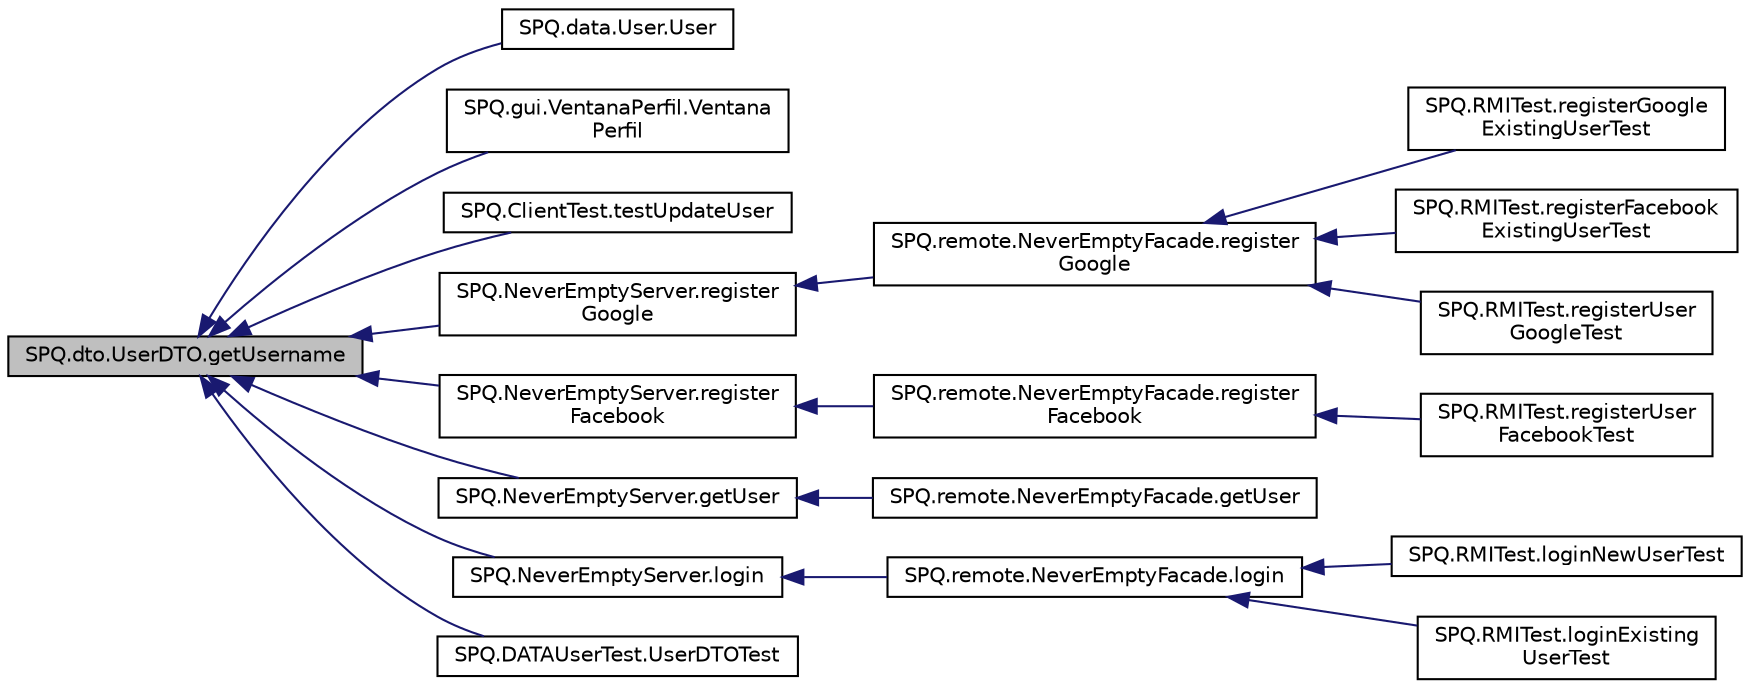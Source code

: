 digraph "SPQ.dto.UserDTO.getUsername"
{
  edge [fontname="Helvetica",fontsize="10",labelfontname="Helvetica",labelfontsize="10"];
  node [fontname="Helvetica",fontsize="10",shape=record];
  rankdir="LR";
  Node117 [label="SPQ.dto.UserDTO.getUsername",height=0.2,width=0.4,color="black", fillcolor="grey75", style="filled", fontcolor="black"];
  Node117 -> Node118 [dir="back",color="midnightblue",fontsize="10",style="solid",fontname="Helvetica"];
  Node118 [label="SPQ.data.User.User",height=0.2,width=0.4,color="black", fillcolor="white", style="filled",URL="$class_s_p_q_1_1data_1_1_user.html#af8e381901a649027950a0b0f8b22a235"];
  Node117 -> Node119 [dir="back",color="midnightblue",fontsize="10",style="solid",fontname="Helvetica"];
  Node119 [label="SPQ.gui.VentanaPerfil.Ventana\lPerfil",height=0.2,width=0.4,color="black", fillcolor="white", style="filled",URL="$class_s_p_q_1_1gui_1_1_ventana_perfil.html#a16166538d7497a79cdc1e383ae852ac1"];
  Node117 -> Node120 [dir="back",color="midnightblue",fontsize="10",style="solid",fontname="Helvetica"];
  Node120 [label="SPQ.ClientTest.testUpdateUser",height=0.2,width=0.4,color="black", fillcolor="white", style="filled",URL="$class_s_p_q_1_1_client_test.html#ab6d14403cd66b3b0ab32f8022902588f"];
  Node117 -> Node121 [dir="back",color="midnightblue",fontsize="10",style="solid",fontname="Helvetica"];
  Node121 [label="SPQ.NeverEmptyServer.register\lGoogle",height=0.2,width=0.4,color="black", fillcolor="white", style="filled",URL="$class_s_p_q_1_1_never_empty_server.html#ac97355451c02fc378cb5d8f33f442ce6"];
  Node121 -> Node122 [dir="back",color="midnightblue",fontsize="10",style="solid",fontname="Helvetica"];
  Node122 [label="SPQ.remote.NeverEmptyFacade.register\lGoogle",height=0.2,width=0.4,color="black", fillcolor="white", style="filled",URL="$class_s_p_q_1_1remote_1_1_never_empty_facade.html#aaa8d4a6148957029af068d00da24890b"];
  Node122 -> Node123 [dir="back",color="midnightblue",fontsize="10",style="solid",fontname="Helvetica"];
  Node123 [label="SPQ.RMITest.registerGoogle\lExistingUserTest",height=0.2,width=0.4,color="black", fillcolor="white", style="filled",URL="$class_s_p_q_1_1_r_m_i_test.html#ad375aaea37b3b8f68c670f4c09834a7b"];
  Node122 -> Node124 [dir="back",color="midnightblue",fontsize="10",style="solid",fontname="Helvetica"];
  Node124 [label="SPQ.RMITest.registerFacebook\lExistingUserTest",height=0.2,width=0.4,color="black", fillcolor="white", style="filled",URL="$class_s_p_q_1_1_r_m_i_test.html#aebfcce491b9fa13cafa971bac73f88b8"];
  Node122 -> Node125 [dir="back",color="midnightblue",fontsize="10",style="solid",fontname="Helvetica"];
  Node125 [label="SPQ.RMITest.registerUser\lGoogleTest",height=0.2,width=0.4,color="black", fillcolor="white", style="filled",URL="$class_s_p_q_1_1_r_m_i_test.html#a18c26a1a1882c74b0ff9a0142c9492c8"];
  Node117 -> Node126 [dir="back",color="midnightblue",fontsize="10",style="solid",fontname="Helvetica"];
  Node126 [label="SPQ.NeverEmptyServer.register\lFacebook",height=0.2,width=0.4,color="black", fillcolor="white", style="filled",URL="$class_s_p_q_1_1_never_empty_server.html#abf7e271e0edb91e8f8ed73063de74b03"];
  Node126 -> Node127 [dir="back",color="midnightblue",fontsize="10",style="solid",fontname="Helvetica"];
  Node127 [label="SPQ.remote.NeverEmptyFacade.register\lFacebook",height=0.2,width=0.4,color="black", fillcolor="white", style="filled",URL="$class_s_p_q_1_1remote_1_1_never_empty_facade.html#aa9845001ecd5228135d64415a4c12b20"];
  Node127 -> Node128 [dir="back",color="midnightblue",fontsize="10",style="solid",fontname="Helvetica"];
  Node128 [label="SPQ.RMITest.registerUser\lFacebookTest",height=0.2,width=0.4,color="black", fillcolor="white", style="filled",URL="$class_s_p_q_1_1_r_m_i_test.html#aaba807356f43d06d07e10da5ce5a53c6"];
  Node117 -> Node129 [dir="back",color="midnightblue",fontsize="10",style="solid",fontname="Helvetica"];
  Node129 [label="SPQ.NeverEmptyServer.getUser",height=0.2,width=0.4,color="black", fillcolor="white", style="filled",URL="$class_s_p_q_1_1_never_empty_server.html#abb18bd0d72ecb8790068f206c592c58d"];
  Node129 -> Node130 [dir="back",color="midnightblue",fontsize="10",style="solid",fontname="Helvetica"];
  Node130 [label="SPQ.remote.NeverEmptyFacade.getUser",height=0.2,width=0.4,color="black", fillcolor="white", style="filled",URL="$class_s_p_q_1_1remote_1_1_never_empty_facade.html#a32679a25e12c8a33e84087de357cd616"];
  Node117 -> Node131 [dir="back",color="midnightblue",fontsize="10",style="solid",fontname="Helvetica"];
  Node131 [label="SPQ.NeverEmptyServer.login",height=0.2,width=0.4,color="black", fillcolor="white", style="filled",URL="$class_s_p_q_1_1_never_empty_server.html#a79e3b01cc25be204f24e01c7fccbef13"];
  Node131 -> Node132 [dir="back",color="midnightblue",fontsize="10",style="solid",fontname="Helvetica"];
  Node132 [label="SPQ.remote.NeverEmptyFacade.login",height=0.2,width=0.4,color="black", fillcolor="white", style="filled",URL="$class_s_p_q_1_1remote_1_1_never_empty_facade.html#a3fdd96efa1256ea520a497b8a20578e8"];
  Node132 -> Node133 [dir="back",color="midnightblue",fontsize="10",style="solid",fontname="Helvetica"];
  Node133 [label="SPQ.RMITest.loginNewUserTest",height=0.2,width=0.4,color="black", fillcolor="white", style="filled",URL="$class_s_p_q_1_1_r_m_i_test.html#a07409afe054b3fd3ee0481236e45b680"];
  Node132 -> Node134 [dir="back",color="midnightblue",fontsize="10",style="solid",fontname="Helvetica"];
  Node134 [label="SPQ.RMITest.loginExisting\lUserTest",height=0.2,width=0.4,color="black", fillcolor="white", style="filled",URL="$class_s_p_q_1_1_r_m_i_test.html#a0e9430910652b8ebeb99d2e871476ff1"];
  Node117 -> Node135 [dir="back",color="midnightblue",fontsize="10",style="solid",fontname="Helvetica"];
  Node135 [label="SPQ.DATAUserTest.UserDTOTest",height=0.2,width=0.4,color="black", fillcolor="white", style="filled",URL="$class_s_p_q_1_1_d_a_t_a_user_test.html#a4feb113d2b2971c37851e1b6bddca741"];
}
